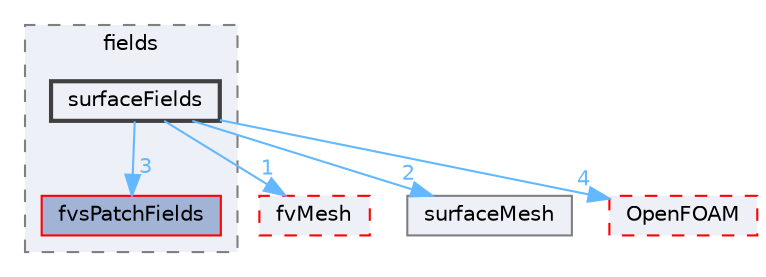 digraph "src/finiteVolume/fields/surfaceFields"
{
 // LATEX_PDF_SIZE
  bgcolor="transparent";
  edge [fontname=Helvetica,fontsize=10,labelfontname=Helvetica,labelfontsize=10];
  node [fontname=Helvetica,fontsize=10,shape=box,height=0.2,width=0.4];
  compound=true
  subgraph clusterdir_25ab4a83a983f7bb7a38b7f63bb141b7 {
    graph [ bgcolor="#edf0f7", pencolor="grey50", label="fields", fontname=Helvetica,fontsize=10 style="filled,dashed", URL="dir_25ab4a83a983f7bb7a38b7f63bb141b7.html",tooltip=""]
  dir_807b34448f78de7c3bc4530ef499b703 [label="fvsPatchFields", fillcolor="#a2b4d6", color="red", style="filled", URL="dir_807b34448f78de7c3bc4530ef499b703.html",tooltip=""];
  dir_606ba9250f9107f82f779cbd3e87c3a5 [label="surfaceFields", fillcolor="#edf0f7", color="grey25", style="filled,bold", URL="dir_606ba9250f9107f82f779cbd3e87c3a5.html",tooltip=""];
  }
  dir_c382fa095c9c33d8673c0dd60aaef275 [label="fvMesh", fillcolor="#edf0f7", color="red", style="filled,dashed", URL="dir_c382fa095c9c33d8673c0dd60aaef275.html",tooltip=""];
  dir_fdafd3b59310328ee40a940c9419d4db [label="surfaceMesh", fillcolor="#edf0f7", color="grey50", style="filled", URL="dir_fdafd3b59310328ee40a940c9419d4db.html",tooltip=""];
  dir_c5473ff19b20e6ec4dfe5c310b3778a8 [label="OpenFOAM", fillcolor="#edf0f7", color="red", style="filled,dashed", URL="dir_c5473ff19b20e6ec4dfe5c310b3778a8.html",tooltip=""];
  dir_606ba9250f9107f82f779cbd3e87c3a5->dir_807b34448f78de7c3bc4530ef499b703 [headlabel="3", labeldistance=1.5 headhref="dir_003832_001573.html" href="dir_003832_001573.html" color="steelblue1" fontcolor="steelblue1"];
  dir_606ba9250f9107f82f779cbd3e87c3a5->dir_c382fa095c9c33d8673c0dd60aaef275 [headlabel="1", labeldistance=1.5 headhref="dir_003832_001544.html" href="dir_003832_001544.html" color="steelblue1" fontcolor="steelblue1"];
  dir_606ba9250f9107f82f779cbd3e87c3a5->dir_c5473ff19b20e6ec4dfe5c310b3778a8 [headlabel="4", labeldistance=1.5 headhref="dir_003832_002695.html" href="dir_003832_002695.html" color="steelblue1" fontcolor="steelblue1"];
  dir_606ba9250f9107f82f779cbd3e87c3a5->dir_fdafd3b59310328ee40a940c9419d4db [headlabel="2", labeldistance=1.5 headhref="dir_003832_003854.html" href="dir_003832_003854.html" color="steelblue1" fontcolor="steelblue1"];
}

